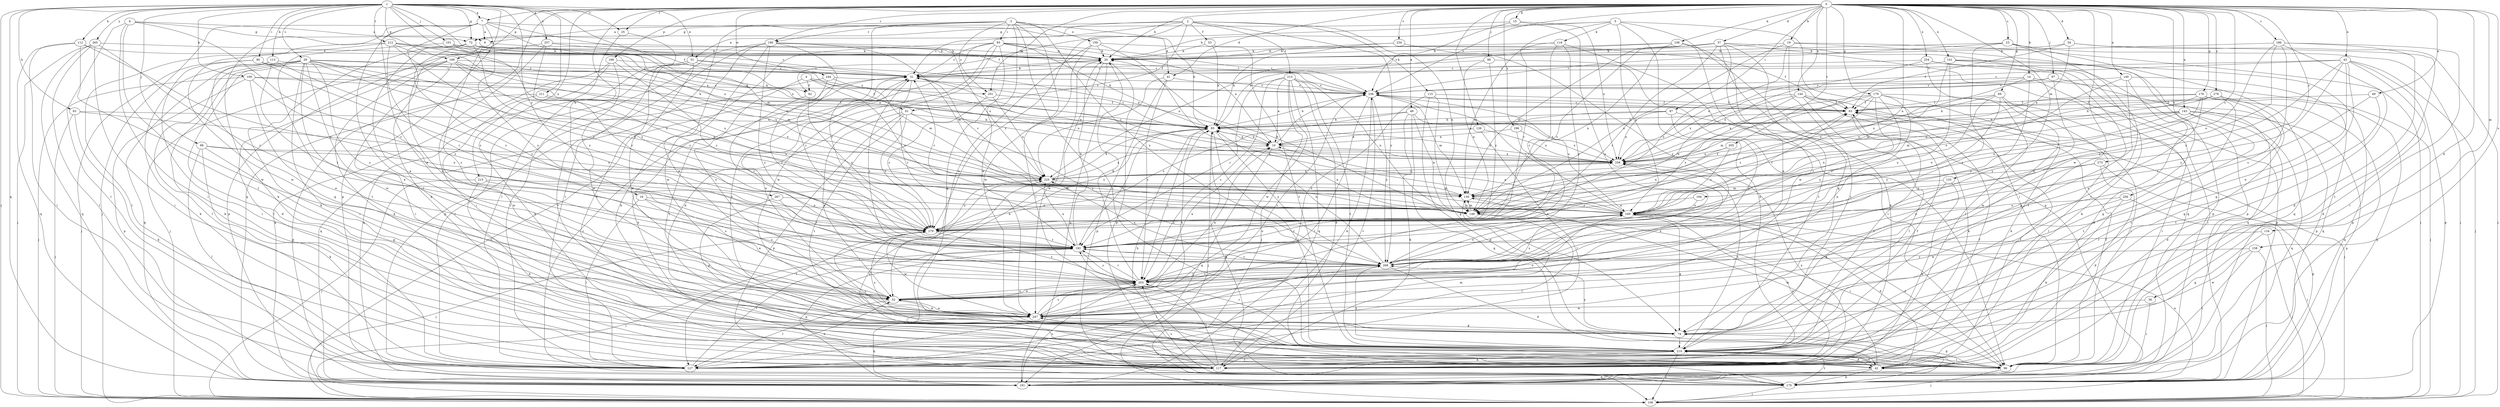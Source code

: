 strict digraph  {
0;
1;
2;
3;
4;
5;
6;
7;
9;
10;
14;
15;
16;
19;
20;
23;
25;
29;
31;
34;
36;
37;
41;
42;
43;
46;
49;
51;
52;
53;
61;
62;
63;
69;
72;
74;
83;
85;
87;
90;
93;
96;
97;
98;
99;
101;
106;
108;
109;
112;
113;
115;
116;
117;
126;
127;
133;
134;
139;
140;
141;
143;
144;
149;
158;
159;
160;
166;
169;
170;
176;
179;
181;
186;
190;
192;
194;
196;
201;
203;
205;
211;
212;
213;
214;
215;
225;
234;
236;
244;
247;
254;
256;
257;
258;
265;
267;
268;
273;
278;
279;
0 -> 7  [label=a];
0 -> 14  [label=b];
0 -> 15  [label=b];
0 -> 16  [label=b];
0 -> 19  [label=b];
0 -> 20  [label=b];
0 -> 23  [label=c];
0 -> 25  [label=c];
0 -> 34  [label=d];
0 -> 36  [label=d];
0 -> 37  [label=d];
0 -> 41  [label=d];
0 -> 43  [label=e];
0 -> 46  [label=e];
0 -> 49  [label=e];
0 -> 69  [label=g];
0 -> 87  [label=i];
0 -> 97  [label=j];
0 -> 98  [label=j];
0 -> 108  [label=k];
0 -> 126  [label=l];
0 -> 133  [label=m];
0 -> 134  [label=m];
0 -> 140  [label=n];
0 -> 141  [label=n];
0 -> 143  [label=n];
0 -> 144  [label=n];
0 -> 149  [label=n];
0 -> 158  [label=o];
0 -> 166  [label=p];
0 -> 169  [label=p];
0 -> 176  [label=q];
0 -> 179  [label=q];
0 -> 181  [label=q];
0 -> 186  [label=r];
0 -> 190  [label=r];
0 -> 194  [label=s];
0 -> 196  [label=s];
0 -> 201  [label=s];
0 -> 205  [label=t];
0 -> 215  [label=u];
0 -> 234  [label=v];
0 -> 236  [label=v];
0 -> 244  [label=w];
0 -> 247  [label=w];
0 -> 254  [label=x];
0 -> 256  [label=x];
0 -> 273  [label=z];
0 -> 278  [label=z];
1 -> 7  [label=a];
1 -> 25  [label=c];
1 -> 29  [label=c];
1 -> 51  [label=e];
1 -> 72  [label=g];
1 -> 83  [label=h];
1 -> 90  [label=i];
1 -> 99  [label=j];
1 -> 101  [label=j];
1 -> 106  [label=j];
1 -> 109  [label=k];
1 -> 112  [label=k];
1 -> 113  [label=k];
1 -> 139  [label=m];
1 -> 169  [label=p];
1 -> 170  [label=p];
1 -> 181  [label=q];
1 -> 211  [label=t];
1 -> 212  [label=t];
1 -> 225  [label=u];
1 -> 257  [label=x];
1 -> 258  [label=x];
1 -> 265  [label=y];
1 -> 267  [label=y];
2 -> 31  [label=c];
2 -> 51  [label=e];
2 -> 53  [label=f];
2 -> 61  [label=f];
2 -> 72  [label=g];
2 -> 115  [label=k];
2 -> 149  [label=n];
2 -> 213  [label=t];
2 -> 268  [label=y];
2 -> 279  [label=z];
3 -> 9  [label=a];
3 -> 85  [label=h];
3 -> 93  [label=i];
3 -> 96  [label=i];
3 -> 127  [label=l];
3 -> 159  [label=o];
3 -> 190  [label=r];
3 -> 192  [label=r];
3 -> 201  [label=s];
3 -> 214  [label=t];
3 -> 247  [label=w];
3 -> 268  [label=y];
4 -> 61  [label=f];
4 -> 62  [label=f];
4 -> 160  [label=o];
4 -> 201  [label=s];
4 -> 203  [label=s];
5 -> 20  [label=b];
5 -> 62  [label=f];
5 -> 96  [label=i];
5 -> 116  [label=k];
5 -> 117  [label=k];
5 -> 160  [label=o];
5 -> 181  [label=q];
5 -> 192  [label=r];
6 -> 9  [label=a];
6 -> 72  [label=g];
6 -> 96  [label=i];
6 -> 127  [label=l];
6 -> 192  [label=r];
6 -> 214  [label=t];
7 -> 9  [label=a];
7 -> 41  [label=d];
7 -> 42  [label=d];
7 -> 52  [label=e];
7 -> 62  [label=f];
7 -> 106  [label=j];
7 -> 117  [label=k];
7 -> 214  [label=t];
7 -> 258  [label=x];
7 -> 268  [label=y];
9 -> 20  [label=b];
9 -> 52  [label=e];
9 -> 203  [label=s];
10 -> 85  [label=h];
10 -> 149  [label=n];
10 -> 181  [label=q];
10 -> 236  [label=v];
10 -> 258  [label=x];
14 -> 96  [label=i];
14 -> 106  [label=j];
14 -> 139  [label=m];
14 -> 236  [label=v];
14 -> 258  [label=x];
14 -> 268  [label=y];
15 -> 72  [label=g];
15 -> 203  [label=s];
15 -> 236  [label=v];
15 -> 258  [label=x];
16 -> 52  [label=e];
16 -> 127  [label=l];
16 -> 160  [label=o];
16 -> 203  [label=s];
19 -> 20  [label=b];
19 -> 106  [label=j];
19 -> 149  [label=n];
19 -> 170  [label=p];
19 -> 214  [label=t];
19 -> 279  [label=z];
20 -> 31  [label=c];
20 -> 170  [label=p];
20 -> 181  [label=q];
20 -> 247  [label=w];
23 -> 20  [label=b];
23 -> 106  [label=j];
23 -> 181  [label=q];
23 -> 203  [label=s];
23 -> 214  [label=t];
23 -> 236  [label=v];
25 -> 42  [label=d];
25 -> 127  [label=l];
29 -> 31  [label=c];
29 -> 42  [label=d];
29 -> 52  [label=e];
29 -> 85  [label=h];
29 -> 96  [label=i];
29 -> 117  [label=k];
29 -> 127  [label=l];
29 -> 149  [label=n];
29 -> 160  [label=o];
29 -> 181  [label=q];
29 -> 247  [label=w];
29 -> 268  [label=y];
29 -> 279  [label=z];
31 -> 20  [label=b];
31 -> 52  [label=e];
31 -> 117  [label=k];
31 -> 192  [label=r];
31 -> 214  [label=t];
31 -> 236  [label=v];
34 -> 20  [label=b];
34 -> 63  [label=f];
34 -> 106  [label=j];
34 -> 214  [label=t];
34 -> 258  [label=x];
36 -> 96  [label=i];
36 -> 247  [label=w];
37 -> 20  [label=b];
37 -> 74  [label=g];
37 -> 85  [label=h];
37 -> 117  [label=k];
37 -> 139  [label=m];
37 -> 170  [label=p];
37 -> 181  [label=q];
37 -> 192  [label=r];
37 -> 214  [label=t];
37 -> 279  [label=z];
41 -> 170  [label=p];
41 -> 203  [label=s];
41 -> 225  [label=u];
41 -> 236  [label=v];
42 -> 63  [label=f];
42 -> 139  [label=m];
42 -> 170  [label=p];
42 -> 181  [label=q];
42 -> 214  [label=t];
42 -> 247  [label=w];
43 -> 31  [label=c];
43 -> 42  [label=d];
43 -> 52  [label=e];
43 -> 74  [label=g];
43 -> 106  [label=j];
43 -> 170  [label=p];
43 -> 236  [label=v];
43 -> 268  [label=y];
43 -> 279  [label=z];
46 -> 85  [label=h];
46 -> 117  [label=k];
46 -> 149  [label=n];
46 -> 181  [label=q];
46 -> 258  [label=x];
46 -> 279  [label=z];
49 -> 63  [label=f];
49 -> 74  [label=g];
49 -> 192  [label=r];
51 -> 10  [label=a];
51 -> 31  [label=c];
51 -> 127  [label=l];
51 -> 139  [label=m];
51 -> 181  [label=q];
51 -> 214  [label=t];
51 -> 247  [label=w];
52 -> 10  [label=a];
52 -> 127  [label=l];
52 -> 203  [label=s];
52 -> 247  [label=w];
52 -> 258  [label=x];
53 -> 20  [label=b];
53 -> 85  [label=h];
53 -> 214  [label=t];
61 -> 52  [label=e];
61 -> 85  [label=h];
61 -> 170  [label=p];
61 -> 214  [label=t];
61 -> 268  [label=y];
61 -> 279  [label=z];
62 -> 192  [label=r];
62 -> 279  [label=z];
63 -> 85  [label=h];
63 -> 214  [label=t];
63 -> 236  [label=v];
69 -> 63  [label=f];
69 -> 85  [label=h];
69 -> 127  [label=l];
69 -> 192  [label=r];
69 -> 247  [label=w];
69 -> 268  [label=y];
72 -> 20  [label=b];
72 -> 52  [label=e];
72 -> 85  [label=h];
72 -> 117  [label=k];
72 -> 236  [label=v];
72 -> 268  [label=y];
72 -> 279  [label=z];
74 -> 214  [label=t];
74 -> 268  [label=y];
74 -> 279  [label=z];
83 -> 85  [label=h];
83 -> 106  [label=j];
83 -> 117  [label=k];
83 -> 160  [label=o];
85 -> 10  [label=a];
85 -> 31  [label=c];
85 -> 106  [label=j];
85 -> 192  [label=r];
85 -> 203  [label=s];
85 -> 214  [label=t];
85 -> 268  [label=y];
85 -> 279  [label=z];
87 -> 10  [label=a];
87 -> 85  [label=h];
87 -> 106  [label=j];
87 -> 258  [label=x];
87 -> 268  [label=y];
90 -> 31  [label=c];
90 -> 96  [label=i];
90 -> 106  [label=j];
90 -> 225  [label=u];
90 -> 279  [label=z];
93 -> 10  [label=a];
93 -> 20  [label=b];
93 -> 31  [label=c];
93 -> 42  [label=d];
93 -> 74  [label=g];
93 -> 85  [label=h];
93 -> 117  [label=k];
93 -> 214  [label=t];
93 -> 236  [label=v];
93 -> 247  [label=w];
96 -> 63  [label=f];
96 -> 74  [label=g];
96 -> 106  [label=j];
96 -> 160  [label=o];
96 -> 225  [label=u];
97 -> 170  [label=p];
97 -> 236  [label=v];
97 -> 258  [label=x];
97 -> 268  [label=y];
98 -> 31  [label=c];
98 -> 96  [label=i];
98 -> 149  [label=n];
98 -> 279  [label=z];
99 -> 74  [label=g];
99 -> 117  [label=k];
99 -> 127  [label=l];
99 -> 225  [label=u];
99 -> 258  [label=x];
101 -> 20  [label=b];
101 -> 85  [label=h];
101 -> 149  [label=n];
101 -> 214  [label=t];
106 -> 31  [label=c];
106 -> 160  [label=o];
108 -> 20  [label=b];
108 -> 52  [label=e];
108 -> 149  [label=n];
108 -> 225  [label=u];
108 -> 247  [label=w];
109 -> 52  [label=e];
109 -> 106  [label=j];
109 -> 170  [label=p];
109 -> 225  [label=u];
109 -> 236  [label=v];
109 -> 279  [label=z];
112 -> 20  [label=b];
112 -> 127  [label=l];
112 -> 181  [label=q];
112 -> 247  [label=w];
112 -> 279  [label=z];
113 -> 31  [label=c];
113 -> 74  [label=g];
113 -> 117  [label=k];
113 -> 268  [label=y];
113 -> 279  [label=z];
115 -> 63  [label=f];
115 -> 74  [label=g];
115 -> 170  [label=p];
115 -> 203  [label=s];
116 -> 20  [label=b];
116 -> 96  [label=i];
116 -> 139  [label=m];
116 -> 192  [label=r];
116 -> 268  [label=y];
117 -> 20  [label=b];
117 -> 63  [label=f];
117 -> 85  [label=h];
117 -> 160  [label=o];
117 -> 203  [label=s];
117 -> 236  [label=v];
117 -> 258  [label=x];
126 -> 10  [label=a];
126 -> 127  [label=l];
126 -> 258  [label=x];
127 -> 52  [label=e];
127 -> 139  [label=m];
127 -> 192  [label=r];
133 -> 74  [label=g];
133 -> 117  [label=k];
133 -> 139  [label=m];
134 -> 74  [label=g];
134 -> 106  [label=j];
134 -> 192  [label=r];
139 -> 63  [label=f];
139 -> 149  [label=n];
139 -> 160  [label=o];
140 -> 42  [label=d];
140 -> 74  [label=g];
140 -> 160  [label=o];
140 -> 181  [label=q];
140 -> 236  [label=v];
141 -> 31  [label=c];
141 -> 117  [label=k];
141 -> 149  [label=n];
141 -> 170  [label=p];
141 -> 181  [label=q];
141 -> 268  [label=y];
143 -> 42  [label=d];
143 -> 85  [label=h];
143 -> 149  [label=n];
143 -> 160  [label=o];
143 -> 170  [label=p];
143 -> 181  [label=q];
143 -> 214  [label=t];
143 -> 258  [label=x];
144 -> 63  [label=f];
144 -> 96  [label=i];
144 -> 117  [label=k];
144 -> 127  [label=l];
144 -> 149  [label=n];
144 -> 258  [label=x];
144 -> 279  [label=z];
149 -> 20  [label=b];
149 -> 31  [label=c];
149 -> 96  [label=i];
149 -> 127  [label=l];
149 -> 139  [label=m];
158 -> 96  [label=i];
158 -> 106  [label=j];
158 -> 247  [label=w];
158 -> 268  [label=y];
159 -> 20  [label=b];
159 -> 52  [label=e];
159 -> 63  [label=f];
159 -> 160  [label=o];
159 -> 247  [label=w];
160 -> 10  [label=a];
160 -> 42  [label=d];
160 -> 63  [label=f];
160 -> 74  [label=g];
160 -> 192  [label=r];
160 -> 203  [label=s];
160 -> 236  [label=v];
160 -> 279  [label=z];
166 -> 31  [label=c];
166 -> 117  [label=k];
166 -> 181  [label=q];
166 -> 247  [label=w];
166 -> 279  [label=z];
169 -> 10  [label=a];
169 -> 31  [label=c];
169 -> 96  [label=i];
169 -> 106  [label=j];
169 -> 117  [label=k];
169 -> 127  [label=l];
169 -> 160  [label=o];
169 -> 279  [label=z];
170 -> 31  [label=c];
170 -> 85  [label=h];
170 -> 106  [label=j];
170 -> 203  [label=s];
170 -> 214  [label=t];
176 -> 63  [label=f];
176 -> 74  [label=g];
176 -> 139  [label=m];
176 -> 160  [label=o];
176 -> 181  [label=q];
176 -> 203  [label=s];
176 -> 214  [label=t];
176 -> 258  [label=x];
179 -> 52  [label=e];
179 -> 63  [label=f];
179 -> 96  [label=i];
179 -> 117  [label=k];
179 -> 139  [label=m];
179 -> 192  [label=r];
179 -> 258  [label=x];
179 -> 268  [label=y];
179 -> 279  [label=z];
181 -> 203  [label=s];
186 -> 20  [label=b];
186 -> 42  [label=d];
186 -> 96  [label=i];
186 -> 127  [label=l];
186 -> 160  [label=o];
186 -> 203  [label=s];
186 -> 268  [label=y];
190 -> 20  [label=b];
190 -> 52  [label=e];
190 -> 127  [label=l];
190 -> 139  [label=m];
190 -> 170  [label=p];
190 -> 192  [label=r];
190 -> 203  [label=s];
190 -> 225  [label=u];
190 -> 247  [label=w];
192 -> 20  [label=b];
192 -> 106  [label=j];
192 -> 160  [label=o];
192 -> 181  [label=q];
192 -> 203  [label=s];
192 -> 225  [label=u];
192 -> 268  [label=y];
194 -> 149  [label=n];
194 -> 160  [label=o];
196 -> 10  [label=a];
196 -> 52  [label=e];
196 -> 258  [label=x];
201 -> 63  [label=f];
201 -> 225  [label=u];
201 -> 279  [label=z];
203 -> 10  [label=a];
203 -> 20  [label=b];
203 -> 52  [label=e];
203 -> 192  [label=r];
203 -> 268  [label=y];
205 -> 149  [label=n];
205 -> 160  [label=o];
205 -> 258  [label=x];
211 -> 63  [label=f];
211 -> 149  [label=n];
211 -> 170  [label=p];
211 -> 247  [label=w];
212 -> 20  [label=b];
212 -> 31  [label=c];
212 -> 127  [label=l];
212 -> 139  [label=m];
212 -> 192  [label=r];
212 -> 225  [label=u];
212 -> 247  [label=w];
212 -> 279  [label=z];
213 -> 10  [label=a];
213 -> 42  [label=d];
213 -> 106  [label=j];
213 -> 149  [label=n];
213 -> 181  [label=q];
213 -> 192  [label=r];
213 -> 203  [label=s];
213 -> 214  [label=t];
213 -> 236  [label=v];
213 -> 247  [label=w];
214 -> 42  [label=d];
214 -> 63  [label=f];
214 -> 96  [label=i];
214 -> 106  [label=j];
214 -> 117  [label=k];
214 -> 127  [label=l];
214 -> 192  [label=r];
214 -> 258  [label=x];
214 -> 268  [label=y];
214 -> 279  [label=z];
215 -> 106  [label=j];
215 -> 117  [label=k];
215 -> 139  [label=m];
215 -> 203  [label=s];
225 -> 10  [label=a];
225 -> 31  [label=c];
225 -> 85  [label=h];
225 -> 127  [label=l];
225 -> 139  [label=m];
225 -> 258  [label=x];
234 -> 20  [label=b];
234 -> 85  [label=h];
234 -> 268  [label=y];
236 -> 63  [label=f];
236 -> 85  [label=h];
236 -> 117  [label=k];
236 -> 127  [label=l];
236 -> 139  [label=m];
236 -> 160  [label=o];
236 -> 268  [label=y];
244 -> 181  [label=q];
244 -> 192  [label=r];
244 -> 236  [label=v];
244 -> 258  [label=x];
247 -> 52  [label=e];
247 -> 74  [label=g];
247 -> 85  [label=h];
247 -> 160  [label=o];
247 -> 181  [label=q];
247 -> 203  [label=s];
247 -> 236  [label=v];
254 -> 31  [label=c];
254 -> 127  [label=l];
254 -> 170  [label=p];
254 -> 214  [label=t];
254 -> 258  [label=x];
256 -> 106  [label=j];
256 -> 117  [label=k];
256 -> 160  [label=o];
256 -> 247  [label=w];
257 -> 20  [label=b];
257 -> 96  [label=i];
257 -> 170  [label=p];
257 -> 192  [label=r];
257 -> 236  [label=v];
258 -> 31  [label=c];
258 -> 85  [label=h];
258 -> 225  [label=u];
265 -> 20  [label=b];
265 -> 96  [label=i];
265 -> 106  [label=j];
265 -> 127  [label=l];
265 -> 181  [label=q];
265 -> 192  [label=r];
267 -> 74  [label=g];
267 -> 149  [label=n];
267 -> 192  [label=r];
268 -> 31  [label=c];
268 -> 42  [label=d];
268 -> 85  [label=h];
268 -> 127  [label=l];
268 -> 160  [label=o];
268 -> 192  [label=r];
268 -> 203  [label=s];
268 -> 225  [label=u];
273 -> 42  [label=d];
273 -> 160  [label=o];
273 -> 170  [label=p];
273 -> 225  [label=u];
273 -> 268  [label=y];
278 -> 63  [label=f];
278 -> 85  [label=h];
278 -> 170  [label=p];
278 -> 214  [label=t];
278 -> 225  [label=u];
279 -> 106  [label=j];
279 -> 192  [label=r];
279 -> 203  [label=s];
279 -> 225  [label=u];
279 -> 247  [label=w];
}
